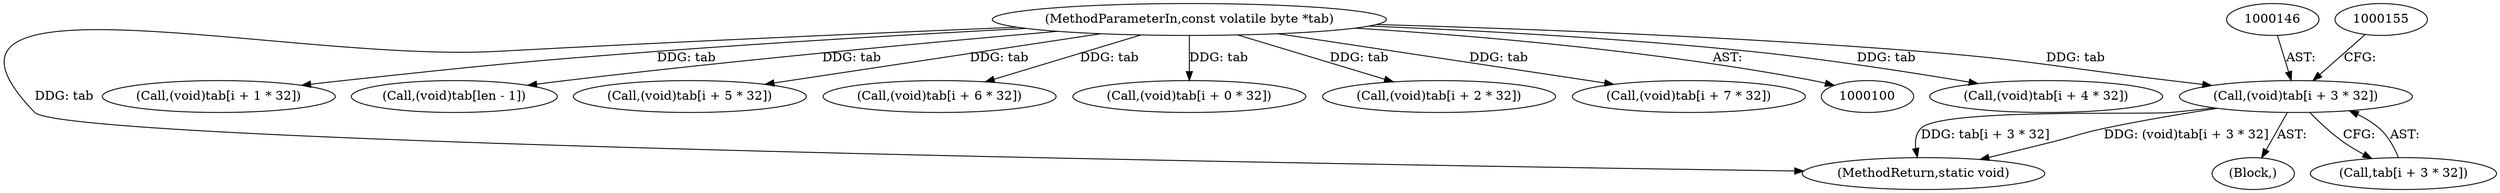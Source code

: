 digraph "0_libgcrypt_daedbbb5541cd8ecda1459d3b843ea4d92788762_3@pointer" {
"1000145" [label="(Call,(void)tab[i + 3 * 32])"];
"1000101" [label="(MethodParameterIn,const volatile byte *tab)"];
"1000154" [label="(Call,(void)tab[i + 4 * 32])"];
"1000197" [label="(MethodReturn,static void)"];
"1000117" [label="(Block,)"];
"1000145" [label="(Call,(void)tab[i + 3 * 32])"];
"1000127" [label="(Call,(void)tab[i + 1 * 32])"];
"1000190" [label="(Call,(void)tab[len - 1])"];
"1000163" [label="(Call,(void)tab[i + 5 * 32])"];
"1000172" [label="(Call,(void)tab[i + 6 * 32])"];
"1000101" [label="(MethodParameterIn,const volatile byte *tab)"];
"1000118" [label="(Call,(void)tab[i + 0 * 32])"];
"1000136" [label="(Call,(void)tab[i + 2 * 32])"];
"1000147" [label="(Call,tab[i + 3 * 32])"];
"1000181" [label="(Call,(void)tab[i + 7 * 32])"];
"1000145" -> "1000117"  [label="AST: "];
"1000145" -> "1000147"  [label="CFG: "];
"1000146" -> "1000145"  [label="AST: "];
"1000147" -> "1000145"  [label="AST: "];
"1000155" -> "1000145"  [label="CFG: "];
"1000145" -> "1000197"  [label="DDG: (void)tab[i + 3 * 32]"];
"1000145" -> "1000197"  [label="DDG: tab[i + 3 * 32]"];
"1000101" -> "1000145"  [label="DDG: tab"];
"1000101" -> "1000100"  [label="AST: "];
"1000101" -> "1000197"  [label="DDG: tab"];
"1000101" -> "1000118"  [label="DDG: tab"];
"1000101" -> "1000127"  [label="DDG: tab"];
"1000101" -> "1000136"  [label="DDG: tab"];
"1000101" -> "1000154"  [label="DDG: tab"];
"1000101" -> "1000163"  [label="DDG: tab"];
"1000101" -> "1000172"  [label="DDG: tab"];
"1000101" -> "1000181"  [label="DDG: tab"];
"1000101" -> "1000190"  [label="DDG: tab"];
}
